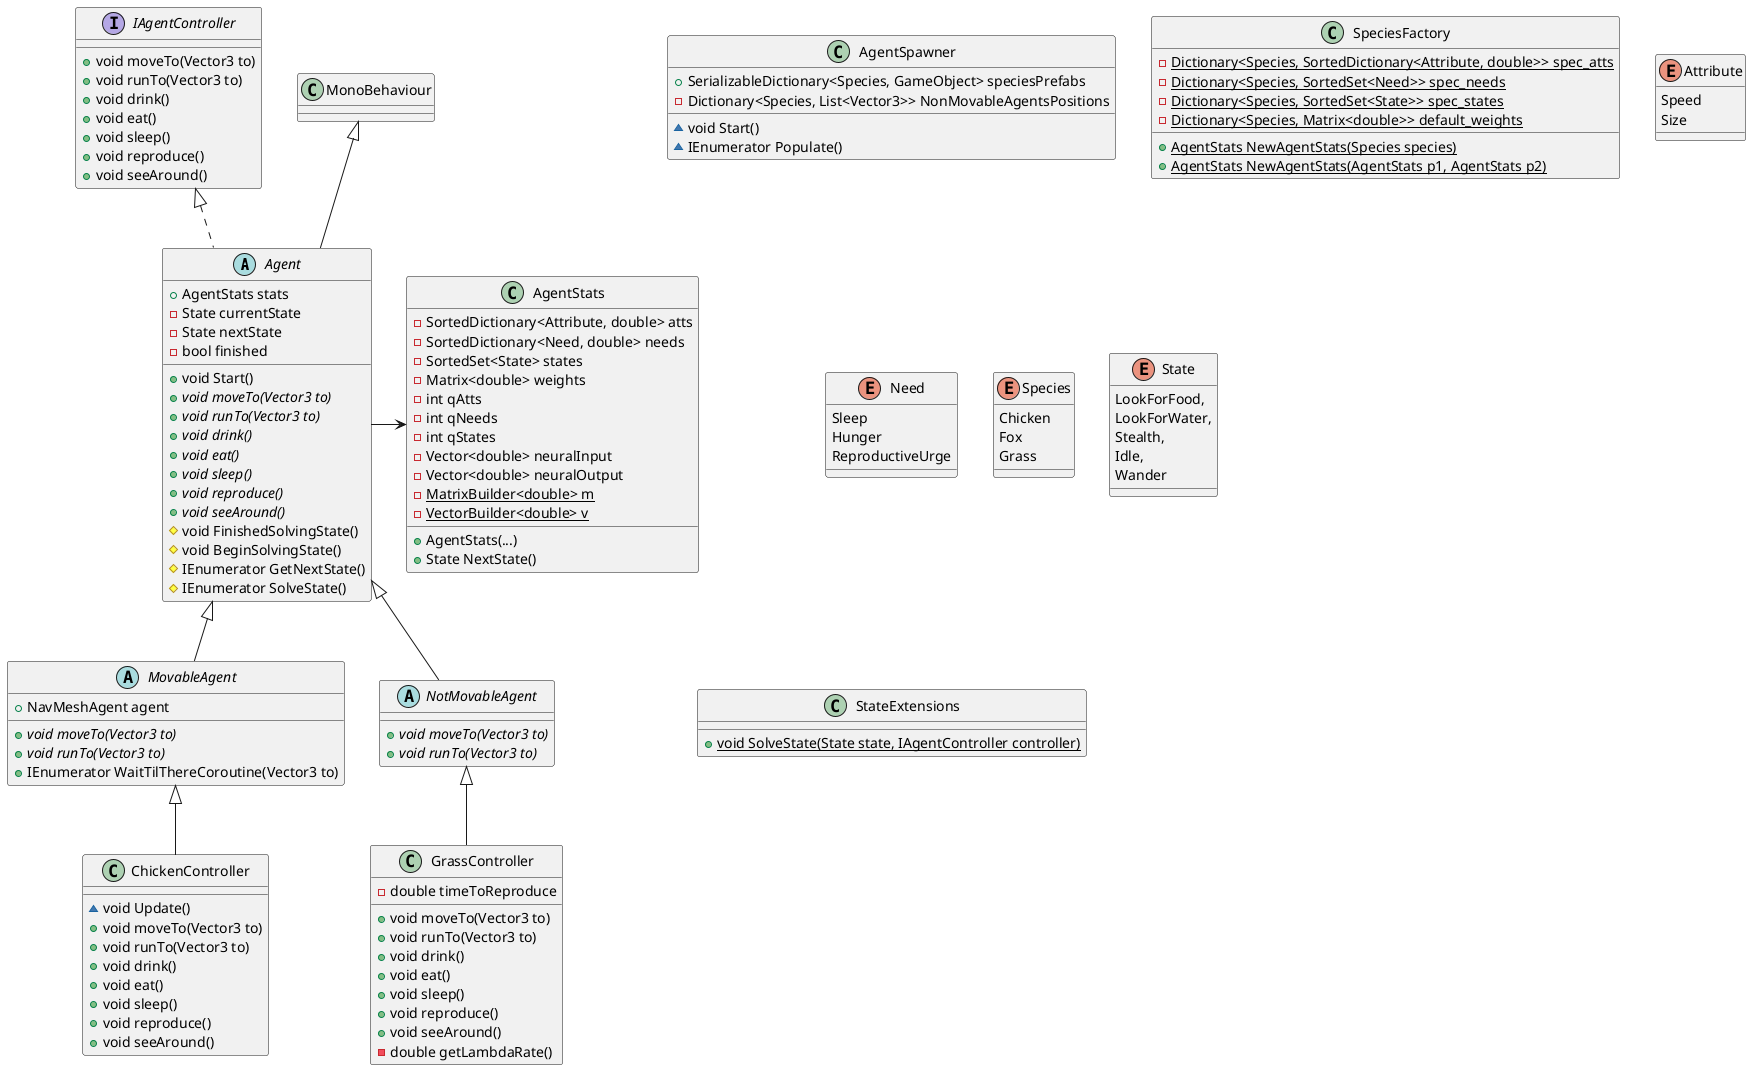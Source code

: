 @startuml

Agent <|-- MovableAgent
MovableAgent <|-- ChickenController
NotMovableAgent <|-- GrassController
Agent <|-- NotMovableAgent
IAgentController <|.. Agent
Agent -> AgentStats
MonoBehaviour <|-- Agent

'MonoBehaviour <|-- AgentSpawner
'MonoBehaviour <|-- Agent

interface IAgentController {
+void moveTo(Vector3 to)
+void runTo(Vector3 to)
+void drink()
+void eat()
+void sleep()
+void reproduce() 
+void seeAround() 
}

abstract class Agent {
+AgentStats stats
-State currentState
-State nextState
-bool finished
+void Start()
+{abstract} void moveTo(Vector3 to)
+{abstract} void runTo(Vector3 to)
+{abstract} void drink()
+{abstract} void eat()
+{abstract} void sleep()
+{abstract} void reproduce() 
+{abstract} void seeAround() 
#void FinishedSolvingState()
#void BeginSolvingState()
#IEnumerator GetNextState()
#IEnumerator SolveState()
}

abstract class MovableAgent {
+NavMeshAgent agent
+{abstract} void moveTo(Vector3 to)
+{abstract} void runTo(Vector3 to)
+IEnumerator WaitTilThereCoroutine(Vector3 to)
}

abstract class NotMovableAgent {
+{abstract} void moveTo(Vector3 to)
+{abstract} void runTo(Vector3 to)
}

class ChickenController {
~void Update()
+void moveTo(Vector3 to)
+void runTo(Vector3 to)
+void drink()
+void eat()
+void sleep()
+void reproduce() 
+void seeAround() 
}

class GrassController {
-double timeToReproduce
+void moveTo(Vector3 to)
+void runTo(Vector3 to)
+void drink()
+void eat()
+void sleep()
+void reproduce() 
+void seeAround() 
-double getLambdaRate()
}

class AgentStats {
-SortedDictionary<Attribute, double> atts
-SortedDictionary<Need, double> needs
-SortedSet<State> states
-Matrix<double> weights
-int qAtts
-int qNeeds
-int qStates
-Vector<double> neuralInput
-Vector<double> neuralOutput
-{static}MatrixBuilder<double> m
-{static}VectorBuilder<double> v
'+AgentStats(SortedDictionary<Attribute, double> atts, SortedDictionary<Need, double> needs, SortedSet<State> states, Matrix<double> weights) {
+AgentStats(...)
+State NextState()
}

class AgentSpawner {
+SerializableDictionary<Species, GameObject> speciesPrefabs
-Dictionary<Species, List<Vector3>> NonMovableAgentsPositions 
~void Start()
~IEnumerator Populate()
}

class SpeciesFactory {
-{static} Dictionary<Species, SortedDictionary<Attribute, double>> spec_atts
-{static} Dictionary<Species, SortedSet<Need>> spec_needs
-{static} Dictionary<Species, SortedSet<State>> spec_states
-{static} Dictionary<Species, Matrix<double>> default_weights
+{static} AgentStats NewAgentStats(Species species)
+{static} AgentStats NewAgentStats(AgentStats p1, AgentStats p2)
}

'note right of SpeciesFactory
'Es static
'end note

enum Attribute {
Speed
Size
}

enum Need {
Sleep
Hunger
ReproductiveUrge
}

enum Species {
Chicken
Fox
Grass
}

enum State {
    LookForFood, 
    LookForWater, 
    Stealth,
    Idle,
    Wander
}

class StateExtensions {
+{static} void SolveState(State state, IAgentController controller)
}

'note right of StateExtensions
'Es static
'end note

@enduml